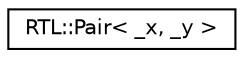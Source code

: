 digraph "Иерархия классов. Графический вид."
{
  edge [fontname="Helvetica",fontsize="10",labelfontname="Helvetica",labelfontsize="10"];
  node [fontname="Helvetica",fontsize="10",shape=record];
  rankdir="LR";
  Node0 [label="RTL::Pair\< _x, _y \>",height=0.2,width=0.4,color="black", fillcolor="white", style="filled",URL="$classRTL_1_1Pair.html"];
}
